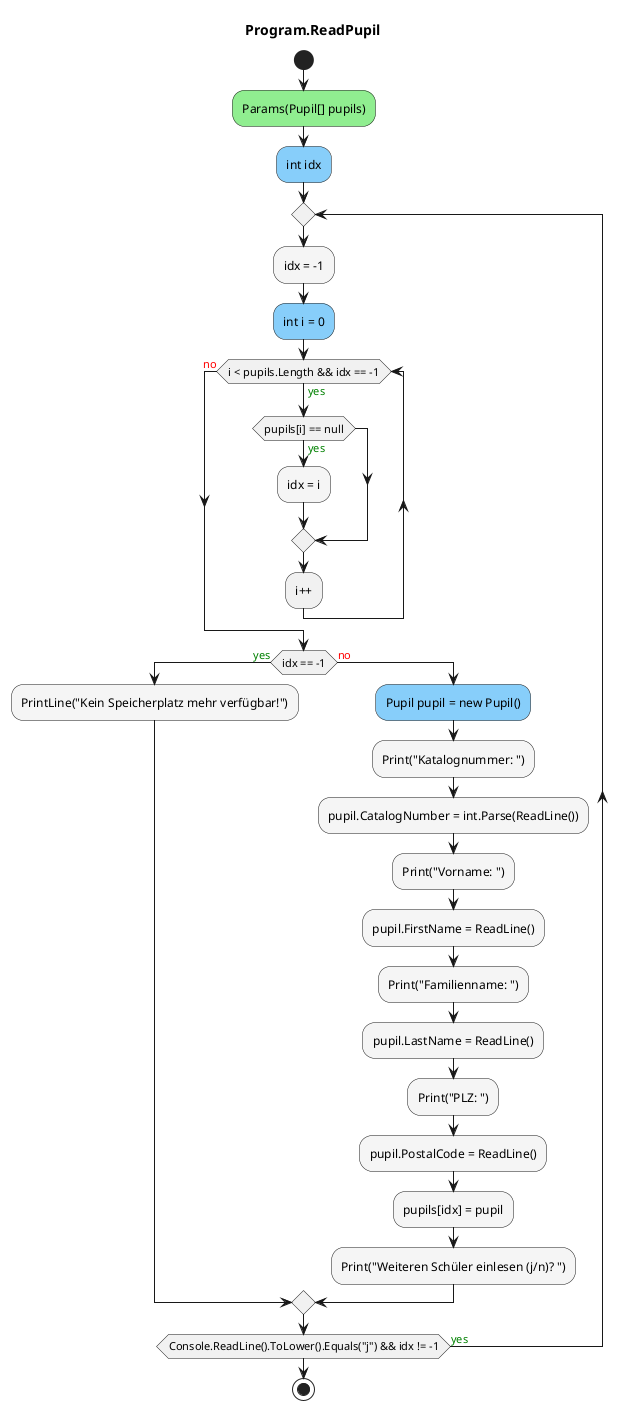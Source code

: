 @startuml Program.ReadPupil
title Program.ReadPupil
start
#LightGreen:Params(Pupil[] pupils);
#LightSkyBlue:int idx;
repeat
        #WhiteSmoke:idx = -1;
        #LightSkyBlue:int i = 0;
        while (i < pupils.Length && idx == -1) is (<color:green>yes)
                if (pupils[i] == null) then (<color:green>yes)
                        #WhiteSmoke:idx = i;
                endif
        :i++;
        endwhile (<color:red>no)
        if (idx == -1) then (<color:green>yes)
                #WhiteSmoke:PrintLine("Kein Speicherplatz mehr verfügbar!");
            else (<color:red>no)
                    #LightSkyBlue:Pupil pupil = new Pupil();
                    #WhiteSmoke:Print("Katalognummer: ");
                    #WhiteSmoke:pupil.CatalogNumber = int.Parse(ReadLine());
                    #WhiteSmoke:Print("Vorname: ");
                    #WhiteSmoke:pupil.FirstName = ReadLine();
                    #WhiteSmoke:Print("Familienname: ");
                    #WhiteSmoke:pupil.LastName = ReadLine();
                    #WhiteSmoke:Print("PLZ: ");
                    #WhiteSmoke:pupil.PostalCode = ReadLine();
                    #WhiteSmoke:pupils[idx] = pupil;
                    #WhiteSmoke:Print("Weiteren Schüler einlesen (j/n)? ");
        endif
repeat while (Console.ReadLine().ToLower().Equals("j") && idx != -1) is (<color:green>yes)
stop
@enduml
